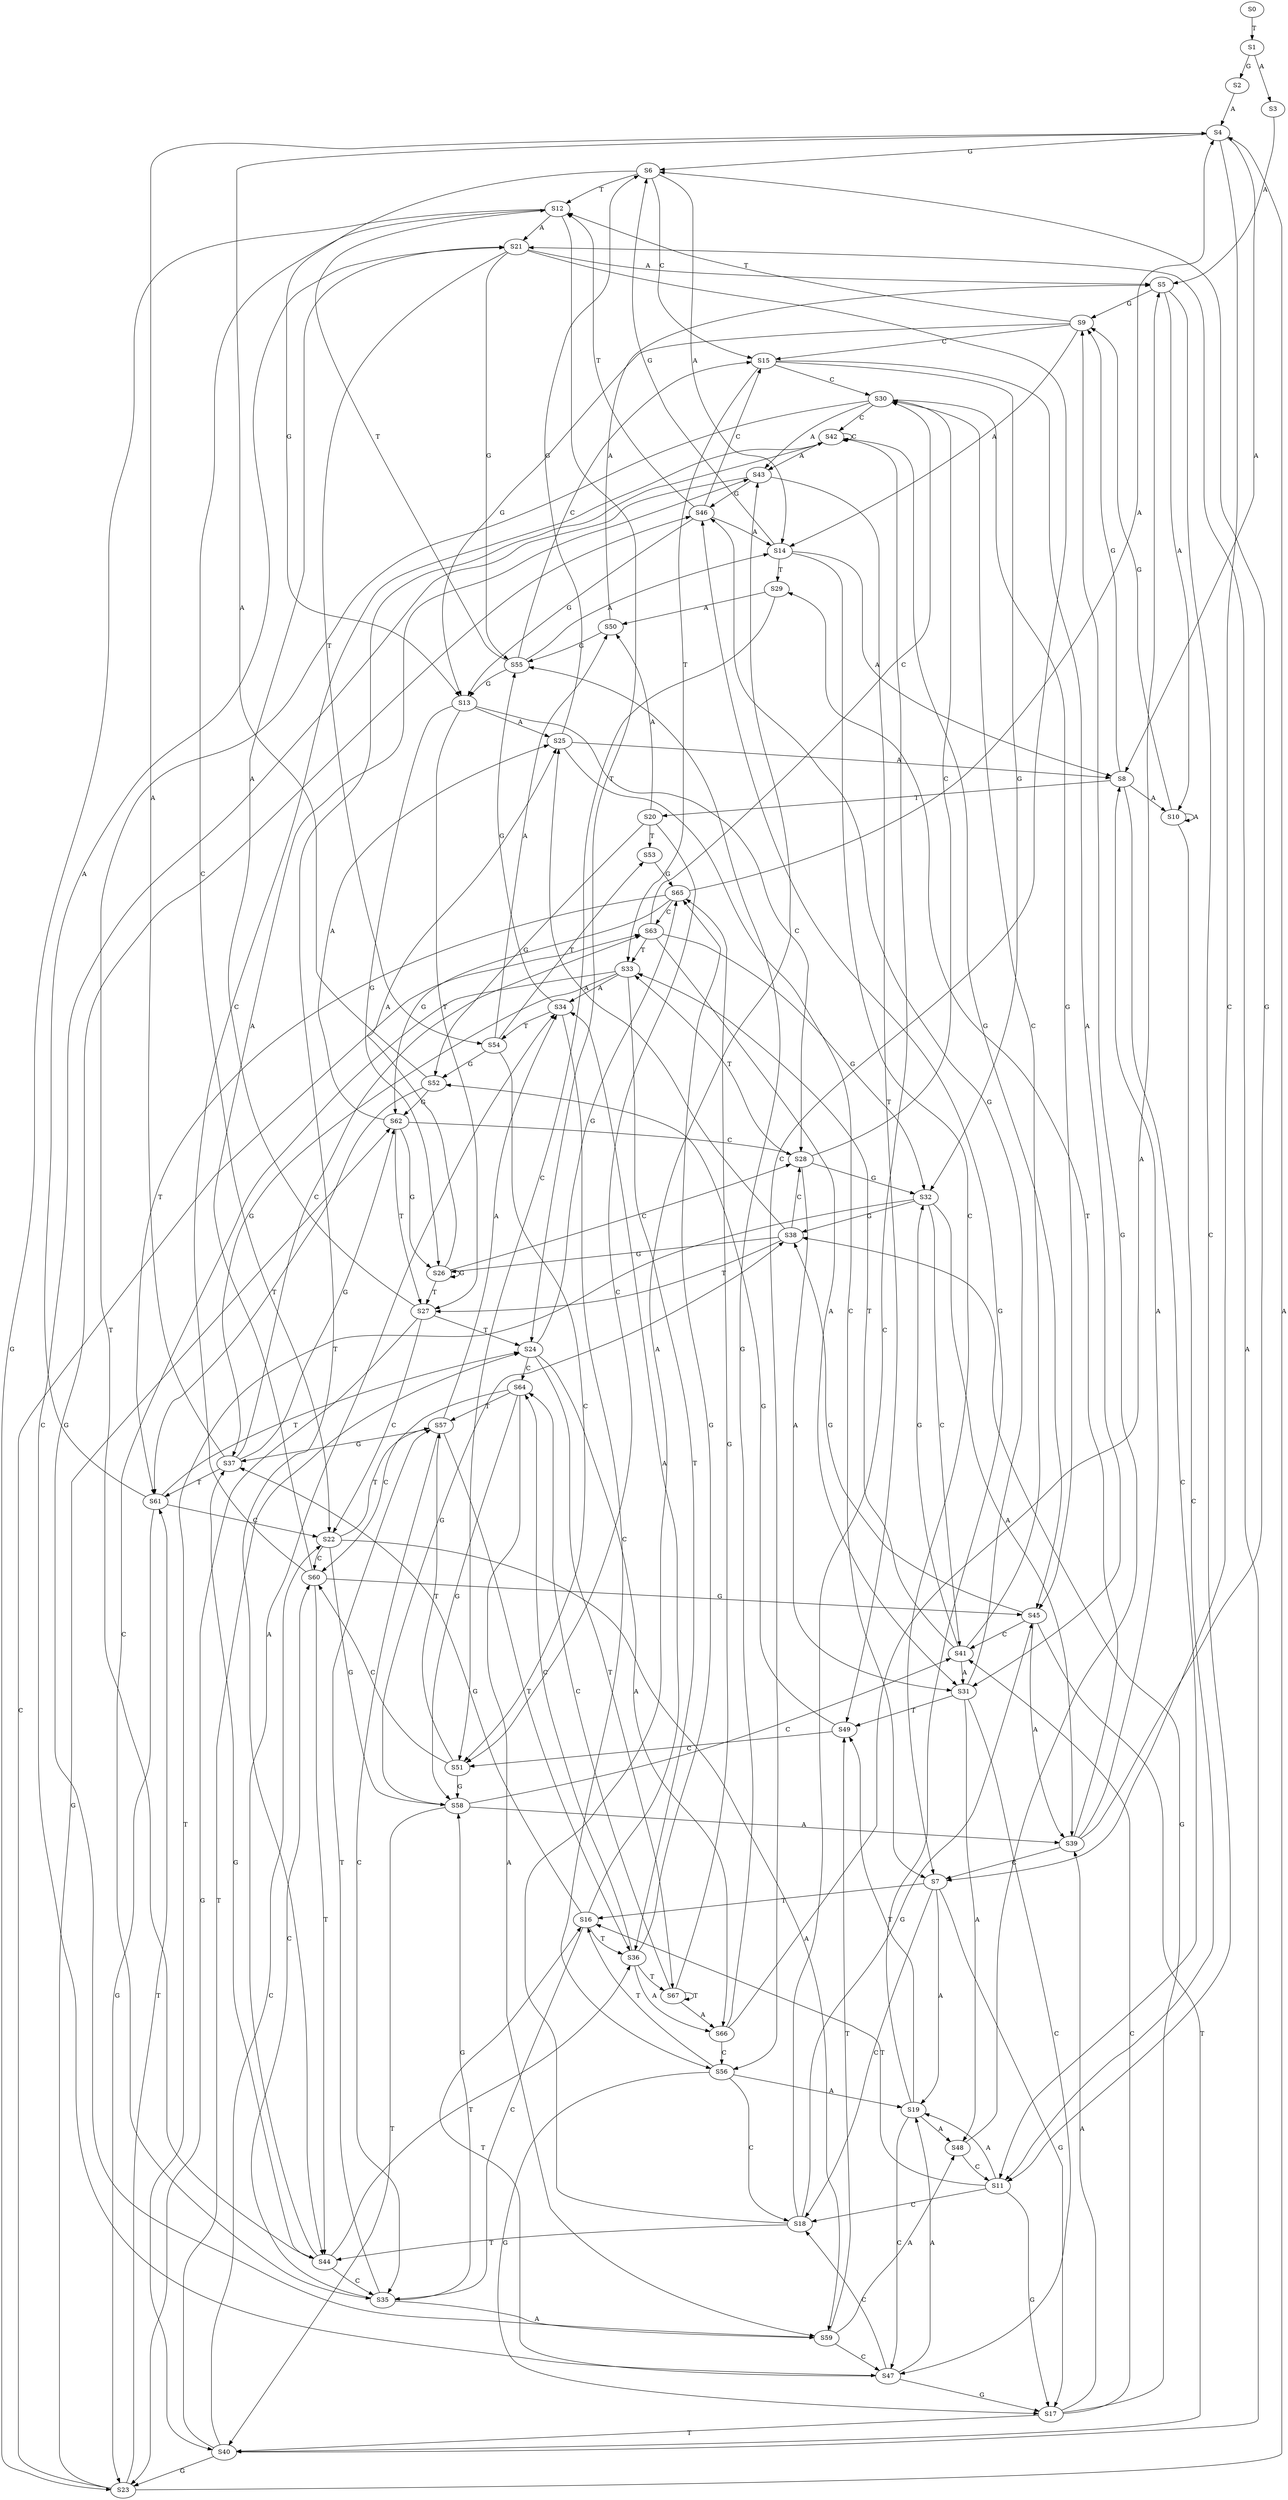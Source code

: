 strict digraph  {
	S0 -> S1 [ label = T ];
	S1 -> S2 [ label = G ];
	S1 -> S3 [ label = A ];
	S2 -> S4 [ label = A ];
	S3 -> S5 [ label = A ];
	S4 -> S6 [ label = G ];
	S4 -> S7 [ label = C ];
	S4 -> S8 [ label = A ];
	S5 -> S9 [ label = G ];
	S5 -> S10 [ label = A ];
	S5 -> S11 [ label = C ];
	S6 -> S12 [ label = T ];
	S6 -> S13 [ label = G ];
	S6 -> S14 [ label = A ];
	S6 -> S15 [ label = C ];
	S7 -> S16 [ label = T ];
	S7 -> S17 [ label = G ];
	S7 -> S18 [ label = C ];
	S7 -> S19 [ label = A ];
	S8 -> S20 [ label = T ];
	S8 -> S11 [ label = C ];
	S8 -> S10 [ label = A ];
	S8 -> S9 [ label = G ];
	S9 -> S12 [ label = T ];
	S9 -> S14 [ label = A ];
	S9 -> S15 [ label = C ];
	S9 -> S13 [ label = G ];
	S10 -> S9 [ label = G ];
	S10 -> S11 [ label = C ];
	S10 -> S10 [ label = A ];
	S11 -> S19 [ label = A ];
	S11 -> S18 [ label = C ];
	S11 -> S17 [ label = G ];
	S11 -> S16 [ label = T ];
	S12 -> S21 [ label = A ];
	S12 -> S22 [ label = C ];
	S12 -> S23 [ label = G ];
	S12 -> S24 [ label = T ];
	S13 -> S25 [ label = A ];
	S13 -> S26 [ label = G ];
	S13 -> S27 [ label = T ];
	S13 -> S28 [ label = C ];
	S14 -> S8 [ label = A ];
	S14 -> S7 [ label = C ];
	S14 -> S29 [ label = T ];
	S14 -> S6 [ label = G ];
	S15 -> S30 [ label = C ];
	S15 -> S31 [ label = A ];
	S15 -> S32 [ label = G ];
	S15 -> S33 [ label = T ];
	S16 -> S34 [ label = A ];
	S16 -> S35 [ label = C ];
	S16 -> S36 [ label = T ];
	S16 -> S37 [ label = G ];
	S17 -> S38 [ label = G ];
	S17 -> S39 [ label = A ];
	S17 -> S40 [ label = T ];
	S17 -> S41 [ label = C ];
	S18 -> S42 [ label = C ];
	S18 -> S43 [ label = A ];
	S18 -> S44 [ label = T ];
	S18 -> S45 [ label = G ];
	S19 -> S46 [ label = G ];
	S19 -> S47 [ label = C ];
	S19 -> S48 [ label = A ];
	S19 -> S49 [ label = T ];
	S20 -> S50 [ label = A ];
	S20 -> S51 [ label = C ];
	S20 -> S52 [ label = G ];
	S20 -> S53 [ label = T ];
	S21 -> S54 [ label = T ];
	S21 -> S55 [ label = G ];
	S21 -> S5 [ label = A ];
	S21 -> S56 [ label = C ];
	S22 -> S57 [ label = T ];
	S22 -> S58 [ label = G ];
	S22 -> S59 [ label = A ];
	S22 -> S60 [ label = C ];
	S23 -> S61 [ label = T ];
	S23 -> S62 [ label = G ];
	S23 -> S4 [ label = A ];
	S23 -> S63 [ label = C ];
	S24 -> S64 [ label = C ];
	S24 -> S65 [ label = G ];
	S24 -> S66 [ label = A ];
	S24 -> S67 [ label = T ];
	S25 -> S8 [ label = A ];
	S25 -> S6 [ label = G ];
	S25 -> S7 [ label = C ];
	S26 -> S27 [ label = T ];
	S26 -> S28 [ label = C ];
	S26 -> S26 [ label = G ];
	S26 -> S25 [ label = A ];
	S27 -> S21 [ label = A ];
	S27 -> S22 [ label = C ];
	S27 -> S23 [ label = G ];
	S27 -> S24 [ label = T ];
	S28 -> S33 [ label = T ];
	S28 -> S30 [ label = C ];
	S28 -> S31 [ label = A ];
	S28 -> S32 [ label = G ];
	S29 -> S50 [ label = A ];
	S29 -> S51 [ label = C ];
	S30 -> S45 [ label = G ];
	S30 -> S43 [ label = A ];
	S30 -> S44 [ label = T ];
	S30 -> S42 [ label = C ];
	S31 -> S46 [ label = G ];
	S31 -> S47 [ label = C ];
	S31 -> S48 [ label = A ];
	S31 -> S49 [ label = T ];
	S32 -> S38 [ label = G ];
	S32 -> S39 [ label = A ];
	S32 -> S40 [ label = T ];
	S32 -> S41 [ label = C ];
	S33 -> S34 [ label = A ];
	S33 -> S35 [ label = C ];
	S33 -> S36 [ label = T ];
	S33 -> S37 [ label = G ];
	S34 -> S55 [ label = G ];
	S34 -> S54 [ label = T ];
	S34 -> S56 [ label = C ];
	S35 -> S57 [ label = T ];
	S35 -> S58 [ label = G ];
	S35 -> S60 [ label = C ];
	S35 -> S59 [ label = A ];
	S36 -> S64 [ label = C ];
	S36 -> S67 [ label = T ];
	S36 -> S65 [ label = G ];
	S36 -> S66 [ label = A ];
	S37 -> S4 [ label = A ];
	S37 -> S63 [ label = C ];
	S37 -> S62 [ label = G ];
	S37 -> S61 [ label = T ];
	S38 -> S25 [ label = A ];
	S38 -> S26 [ label = G ];
	S38 -> S28 [ label = C ];
	S38 -> S27 [ label = T ];
	S39 -> S8 [ label = A ];
	S39 -> S7 [ label = C ];
	S39 -> S6 [ label = G ];
	S39 -> S29 [ label = T ];
	S40 -> S22 [ label = C ];
	S40 -> S21 [ label = A ];
	S40 -> S23 [ label = G ];
	S40 -> S24 [ label = T ];
	S41 -> S32 [ label = G ];
	S41 -> S33 [ label = T ];
	S41 -> S30 [ label = C ];
	S41 -> S31 [ label = A ];
	S42 -> S45 [ label = G ];
	S42 -> S42 [ label = C ];
	S42 -> S43 [ label = A ];
	S42 -> S44 [ label = T ];
	S43 -> S46 [ label = G ];
	S43 -> S49 [ label = T ];
	S43 -> S47 [ label = C ];
	S44 -> S37 [ label = G ];
	S44 -> S35 [ label = C ];
	S44 -> S36 [ label = T ];
	S44 -> S34 [ label = A ];
	S45 -> S39 [ label = A ];
	S45 -> S38 [ label = G ];
	S45 -> S40 [ label = T ];
	S45 -> S41 [ label = C ];
	S46 -> S13 [ label = G ];
	S46 -> S12 [ label = T ];
	S46 -> S14 [ label = A ];
	S46 -> S15 [ label = C ];
	S47 -> S16 [ label = T ];
	S47 -> S17 [ label = G ];
	S47 -> S19 [ label = A ];
	S47 -> S18 [ label = C ];
	S48 -> S9 [ label = G ];
	S48 -> S11 [ label = C ];
	S49 -> S51 [ label = C ];
	S49 -> S52 [ label = G ];
	S50 -> S55 [ label = G ];
	S50 -> S5 [ label = A ];
	S51 -> S60 [ label = C ];
	S51 -> S58 [ label = G ];
	S51 -> S57 [ label = T ];
	S52 -> S62 [ label = G ];
	S52 -> S4 [ label = A ];
	S52 -> S61 [ label = T ];
	S53 -> S65 [ label = G ];
	S54 -> S51 [ label = C ];
	S54 -> S50 [ label = A ];
	S54 -> S53 [ label = T ];
	S54 -> S52 [ label = G ];
	S55 -> S12 [ label = T ];
	S55 -> S14 [ label = A ];
	S55 -> S15 [ label = C ];
	S55 -> S13 [ label = G ];
	S56 -> S17 [ label = G ];
	S56 -> S16 [ label = T ];
	S56 -> S19 [ label = A ];
	S56 -> S18 [ label = C ];
	S57 -> S37 [ label = G ];
	S57 -> S35 [ label = C ];
	S57 -> S34 [ label = A ];
	S57 -> S36 [ label = T ];
	S58 -> S38 [ label = G ];
	S58 -> S40 [ label = T ];
	S58 -> S41 [ label = C ];
	S58 -> S39 [ label = A ];
	S59 -> S49 [ label = T ];
	S59 -> S47 [ label = C ];
	S59 -> S48 [ label = A ];
	S59 -> S46 [ label = G ];
	S60 -> S42 [ label = C ];
	S60 -> S43 [ label = A ];
	S60 -> S44 [ label = T ];
	S60 -> S45 [ label = G ];
	S61 -> S22 [ label = C ];
	S61 -> S24 [ label = T ];
	S61 -> S23 [ label = G ];
	S61 -> S21 [ label = A ];
	S62 -> S26 [ label = G ];
	S62 -> S28 [ label = C ];
	S62 -> S25 [ label = A ];
	S62 -> S27 [ label = T ];
	S63 -> S30 [ label = C ];
	S63 -> S32 [ label = G ];
	S63 -> S33 [ label = T ];
	S63 -> S31 [ label = A ];
	S64 -> S59 [ label = A ];
	S64 -> S60 [ label = C ];
	S64 -> S58 [ label = G ];
	S64 -> S57 [ label = T ];
	S65 -> S62 [ label = G ];
	S65 -> S63 [ label = C ];
	S65 -> S61 [ label = T ];
	S65 -> S4 [ label = A ];
	S66 -> S56 [ label = C ];
	S66 -> S55 [ label = G ];
	S66 -> S5 [ label = A ];
	S67 -> S65 [ label = G ];
	S67 -> S67 [ label = T ];
	S67 -> S64 [ label = C ];
	S67 -> S66 [ label = A ];
}
